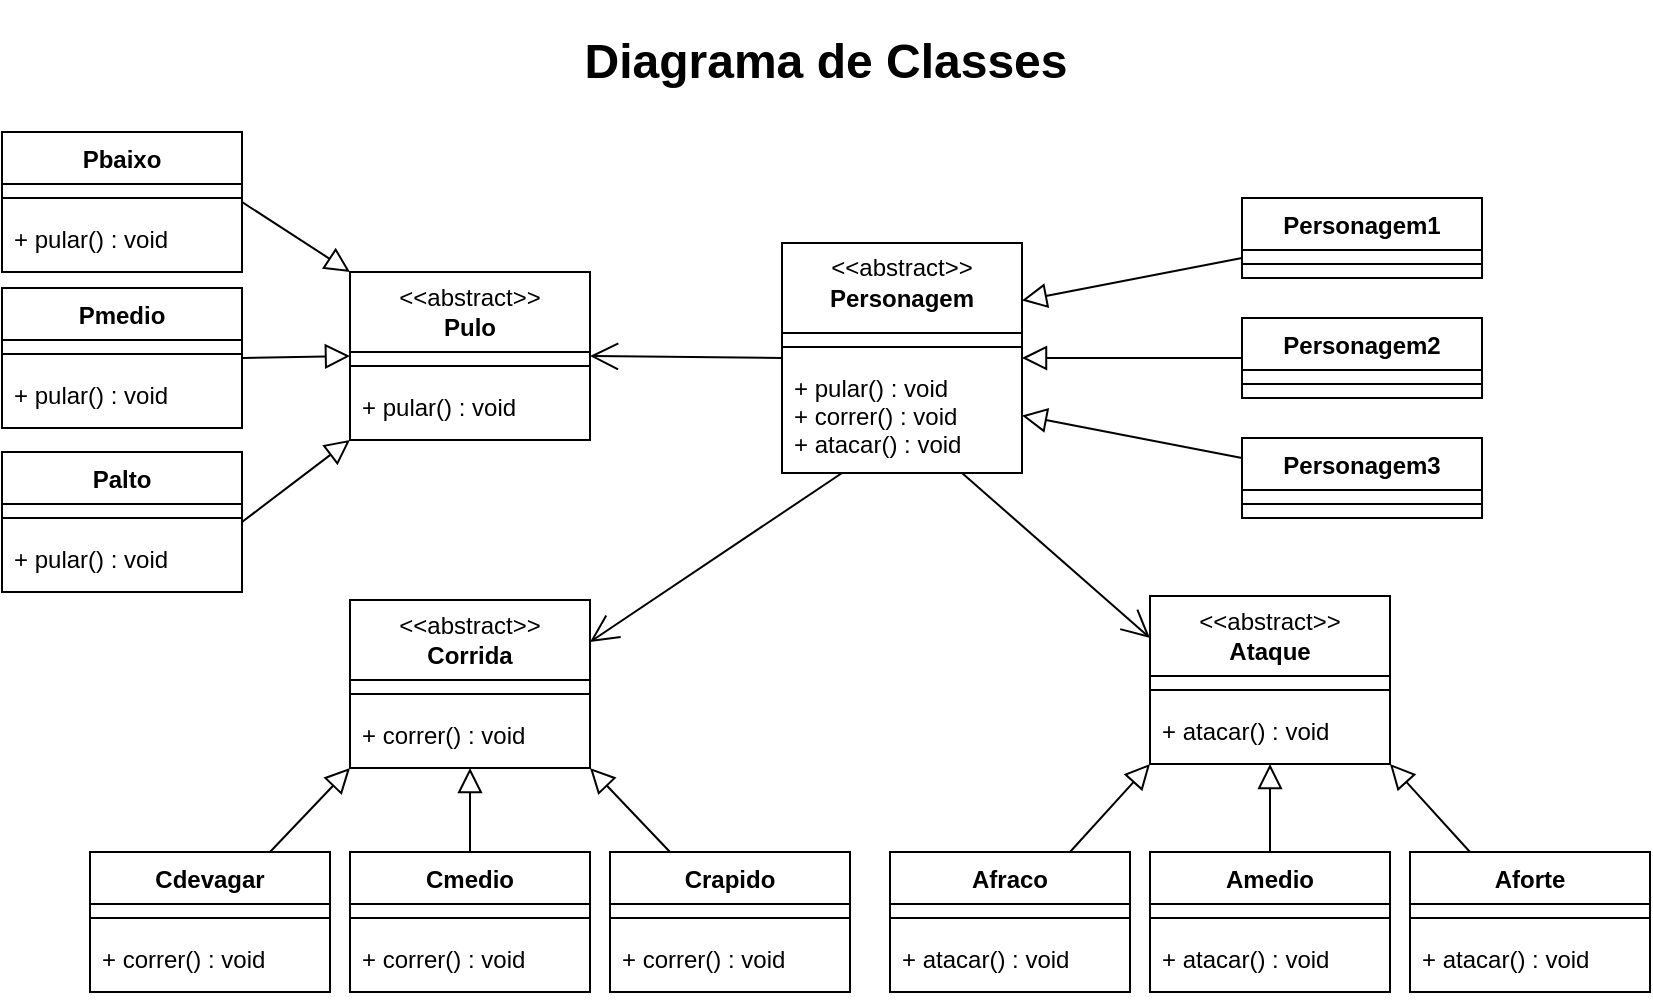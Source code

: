 <mxfile version="16.2.3" type="device"><diagram id="C5RBs43oDa-KdzZeNtuy" name="Page-1"><mxGraphModel dx="1185" dy="635" grid="1" gridSize="10" guides="1" tooltips="1" connect="1" arrows="1" fold="1" page="1" pageScale="1" pageWidth="827" pageHeight="1169" math="0" shadow="0"><root><mxCell id="WIyWlLk6GJQsqaUBKTNV-0"/><mxCell id="WIyWlLk6GJQsqaUBKTNV-1" parent="WIyWlLk6GJQsqaUBKTNV-0"/><mxCell id="zkfFHV4jXpPFQw0GAbJ--16" value="" style="endArrow=block;endSize=10;endFill=0;shadow=0;strokeWidth=1;rounded=0;elbow=vertical;exitX=1;exitY=0.5;exitDx=0;exitDy=0;entryX=0;entryY=0;entryDx=0;entryDy=0;" parent="WIyWlLk6GJQsqaUBKTNV-1" source="T775LNc2SnyI-xInwANA-18" target="T775LNc2SnyI-xInwANA-9" edge="1"><mxGeometry width="160" relative="1" as="geometry"><mxPoint x="290" y="650" as="sourcePoint"/><mxPoint x="180" y="110" as="targetPoint"/></mxGeometry></mxCell><mxCell id="T775LNc2SnyI-xInwANA-0" value="&#10;Personagem" style="swimlane;fontStyle=1;align=center;verticalAlign=top;childLayout=stackLayout;horizontal=1;startSize=45;horizontalStack=0;resizeParent=1;resizeParentMax=0;resizeLast=0;collapsible=1;marginBottom=0;" parent="WIyWlLk6GJQsqaUBKTNV-1" vertex="1"><mxGeometry x="392" y="125.5" width="120" height="115" as="geometry"><mxRectangle x="392" y="105" width="100" height="26" as="alternateBounds"/></mxGeometry></mxCell><mxCell id="T775LNc2SnyI-xInwANA-1" value="" style="line;strokeWidth=1;fillColor=none;align=left;verticalAlign=middle;spacingTop=-1;spacingLeft=3;spacingRight=3;rotatable=0;labelPosition=right;points=[];portConstraint=eastwest;" parent="T775LNc2SnyI-xInwANA-0" vertex="1"><mxGeometry y="45" width="120" height="14" as="geometry"/></mxCell><mxCell id="T775LNc2SnyI-xInwANA-2" value="+ pular() : void&#10;+ correr() : void&#10;+ atacar() : void" style="text;strokeColor=none;fillColor=none;align=left;verticalAlign=top;spacingLeft=4;spacingRight=4;overflow=hidden;rotatable=0;points=[[0,0.5],[1,0.5]];portConstraint=eastwest;" parent="T775LNc2SnyI-xInwANA-0" vertex="1"><mxGeometry y="59" width="120" height="56" as="geometry"/></mxCell><mxCell id="T775LNc2SnyI-xInwANA-3" value="Personagem1" style="swimlane;fontStyle=1;align=center;verticalAlign=top;childLayout=stackLayout;horizontal=1;startSize=26;horizontalStack=0;resizeParent=1;resizeParentMax=0;resizeLast=0;collapsible=1;marginBottom=0;" parent="WIyWlLk6GJQsqaUBKTNV-1" vertex="1"><mxGeometry x="622" y="103" width="120" height="40" as="geometry"/></mxCell><mxCell id="T775LNc2SnyI-xInwANA-4" value="" style="line;strokeWidth=1;fillColor=none;align=left;verticalAlign=middle;spacingTop=-1;spacingLeft=3;spacingRight=3;rotatable=0;labelPosition=right;points=[];portConstraint=eastwest;" parent="T775LNc2SnyI-xInwANA-3" vertex="1"><mxGeometry y="26" width="120" height="14" as="geometry"/></mxCell><mxCell id="T775LNc2SnyI-xInwANA-5" value="Personagem2" style="swimlane;fontStyle=1;align=center;verticalAlign=top;childLayout=stackLayout;horizontal=1;startSize=26;horizontalStack=0;resizeParent=1;resizeParentMax=0;resizeLast=0;collapsible=1;marginBottom=0;" parent="WIyWlLk6GJQsqaUBKTNV-1" vertex="1"><mxGeometry x="622" y="163" width="120" height="40" as="geometry"/></mxCell><mxCell id="T775LNc2SnyI-xInwANA-6" value="" style="line;strokeWidth=1;fillColor=none;align=left;verticalAlign=middle;spacingTop=-1;spacingLeft=3;spacingRight=3;rotatable=0;labelPosition=right;points=[];portConstraint=eastwest;" parent="T775LNc2SnyI-xInwANA-5" vertex="1"><mxGeometry y="26" width="120" height="14" as="geometry"/></mxCell><mxCell id="T775LNc2SnyI-xInwANA-7" value="Personagem3" style="swimlane;fontStyle=1;align=center;verticalAlign=top;childLayout=stackLayout;horizontal=1;startSize=26;horizontalStack=0;resizeParent=1;resizeParentMax=0;resizeLast=0;collapsible=1;marginBottom=0;" parent="WIyWlLk6GJQsqaUBKTNV-1" vertex="1"><mxGeometry x="622" y="223" width="120" height="40" as="geometry"><mxRectangle x="290" y="260" width="110" height="26" as="alternateBounds"/></mxGeometry></mxCell><mxCell id="T775LNc2SnyI-xInwANA-8" value="" style="line;strokeWidth=1;fillColor=none;align=left;verticalAlign=middle;spacingTop=-1;spacingLeft=3;spacingRight=3;rotatable=0;labelPosition=right;points=[];portConstraint=eastwest;" parent="T775LNc2SnyI-xInwANA-7" vertex="1"><mxGeometry y="26" width="120" height="14" as="geometry"/></mxCell><mxCell id="T775LNc2SnyI-xInwANA-9" value="&#10;Pulo" style="swimlane;fontStyle=1;align=center;verticalAlign=top;childLayout=stackLayout;horizontal=1;startSize=40;horizontalStack=0;resizeParent=1;resizeParentMax=0;resizeLast=0;collapsible=1;marginBottom=0;" parent="WIyWlLk6GJQsqaUBKTNV-1" vertex="1"><mxGeometry x="176" y="140" width="120" height="84" as="geometry"><mxRectangle x="172" y="120" width="60" height="30" as="alternateBounds"/></mxGeometry></mxCell><mxCell id="T775LNc2SnyI-xInwANA-10" value="" style="line;strokeWidth=1;fillColor=none;align=left;verticalAlign=middle;spacingTop=-1;spacingLeft=3;spacingRight=3;rotatable=0;labelPosition=right;points=[];portConstraint=eastwest;" parent="T775LNc2SnyI-xInwANA-9" vertex="1"><mxGeometry y="40" width="120" height="14" as="geometry"/></mxCell><mxCell id="T775LNc2SnyI-xInwANA-11" value="+ pular() : void" style="text;strokeColor=none;fillColor=none;align=left;verticalAlign=top;spacingLeft=4;spacingRight=4;overflow=hidden;rotatable=0;points=[[0,0.5],[1,0.5]];portConstraint=eastwest;" parent="T775LNc2SnyI-xInwANA-9" vertex="1"><mxGeometry y="54" width="120" height="30" as="geometry"/></mxCell><mxCell id="T775LNc2SnyI-xInwANA-12" value="&#10;Corrida" style="swimlane;fontStyle=1;align=center;verticalAlign=top;childLayout=stackLayout;horizontal=1;startSize=40;horizontalStack=0;resizeParent=1;resizeParentMax=0;resizeLast=0;collapsible=1;marginBottom=0;" parent="WIyWlLk6GJQsqaUBKTNV-1" vertex="1"><mxGeometry x="176" y="304" width="120" height="84" as="geometry"><mxRectangle x="176" y="280" width="70" height="26" as="alternateBounds"/></mxGeometry></mxCell><mxCell id="T775LNc2SnyI-xInwANA-13" value="" style="line;strokeWidth=1;fillColor=none;align=left;verticalAlign=middle;spacingTop=-1;spacingLeft=3;spacingRight=3;rotatable=0;labelPosition=right;points=[];portConstraint=eastwest;" parent="T775LNc2SnyI-xInwANA-12" vertex="1"><mxGeometry y="40" width="120" height="14" as="geometry"/></mxCell><mxCell id="T775LNc2SnyI-xInwANA-14" value="+ correr() : void" style="text;strokeColor=none;fillColor=none;align=left;verticalAlign=top;spacingLeft=4;spacingRight=4;overflow=hidden;rotatable=0;points=[[0,0.5],[1,0.5]];portConstraint=eastwest;" parent="T775LNc2SnyI-xInwANA-12" vertex="1"><mxGeometry y="54" width="120" height="30" as="geometry"/></mxCell><mxCell id="T775LNc2SnyI-xInwANA-15" value="&#10;Ataque" style="swimlane;fontStyle=1;align=center;verticalAlign=top;childLayout=stackLayout;horizontal=1;startSize=40;horizontalStack=0;resizeParent=1;resizeParentMax=0;resizeLast=0;collapsible=1;marginBottom=0;" parent="WIyWlLk6GJQsqaUBKTNV-1" vertex="1"><mxGeometry x="576" y="302" width="120" height="84" as="geometry"><mxRectangle x="576" y="280" width="70" height="26" as="alternateBounds"/></mxGeometry></mxCell><mxCell id="T775LNc2SnyI-xInwANA-16" value="" style="line;strokeWidth=1;fillColor=none;align=left;verticalAlign=middle;spacingTop=-1;spacingLeft=3;spacingRight=3;rotatable=0;labelPosition=right;points=[];portConstraint=eastwest;" parent="T775LNc2SnyI-xInwANA-15" vertex="1"><mxGeometry y="40" width="120" height="14" as="geometry"/></mxCell><mxCell id="T775LNc2SnyI-xInwANA-17" value="+ atacar() : void" style="text;strokeColor=none;fillColor=none;align=left;verticalAlign=top;spacingLeft=4;spacingRight=4;overflow=hidden;rotatable=0;points=[[0,0.5],[1,0.5]];portConstraint=eastwest;" parent="T775LNc2SnyI-xInwANA-15" vertex="1"><mxGeometry y="54" width="120" height="30" as="geometry"/></mxCell><mxCell id="T775LNc2SnyI-xInwANA-18" value="Pbaixo" style="swimlane;fontStyle=1;align=center;verticalAlign=top;childLayout=stackLayout;horizontal=1;startSize=26;horizontalStack=0;resizeParent=1;resizeParentMax=0;resizeLast=0;collapsible=1;marginBottom=0;" parent="WIyWlLk6GJQsqaUBKTNV-1" vertex="1"><mxGeometry x="2" y="70" width="120" height="70" as="geometry"/></mxCell><mxCell id="T775LNc2SnyI-xInwANA-19" value="" style="line;strokeWidth=1;fillColor=none;align=left;verticalAlign=middle;spacingTop=-1;spacingLeft=3;spacingRight=3;rotatable=0;labelPosition=right;points=[];portConstraint=eastwest;" parent="T775LNc2SnyI-xInwANA-18" vertex="1"><mxGeometry y="26" width="120" height="14" as="geometry"/></mxCell><mxCell id="T775LNc2SnyI-xInwANA-20" value="+ pular() : void" style="text;strokeColor=none;fillColor=none;align=left;verticalAlign=top;spacingLeft=4;spacingRight=4;overflow=hidden;rotatable=0;points=[[0,0.5],[1,0.5]];portConstraint=eastwest;" parent="T775LNc2SnyI-xInwANA-18" vertex="1"><mxGeometry y="40" width="120" height="30" as="geometry"/></mxCell><mxCell id="T775LNc2SnyI-xInwANA-21" value="Cdevagar" style="swimlane;fontStyle=1;align=center;verticalAlign=top;childLayout=stackLayout;horizontal=1;startSize=26;horizontalStack=0;resizeParent=1;resizeParentMax=0;resizeLast=0;collapsible=1;marginBottom=0;" parent="WIyWlLk6GJQsqaUBKTNV-1" vertex="1"><mxGeometry x="46" y="430" width="120" height="70" as="geometry"/></mxCell><mxCell id="T775LNc2SnyI-xInwANA-22" value="" style="line;strokeWidth=1;fillColor=none;align=left;verticalAlign=middle;spacingTop=-1;spacingLeft=3;spacingRight=3;rotatable=0;labelPosition=right;points=[];portConstraint=eastwest;" parent="T775LNc2SnyI-xInwANA-21" vertex="1"><mxGeometry y="26" width="120" height="14" as="geometry"/></mxCell><mxCell id="T775LNc2SnyI-xInwANA-23" value="+ correr() : void" style="text;strokeColor=none;fillColor=none;align=left;verticalAlign=top;spacingLeft=4;spacingRight=4;overflow=hidden;rotatable=0;points=[[0,0.5],[1,0.5]];portConstraint=eastwest;" parent="T775LNc2SnyI-xInwANA-21" vertex="1"><mxGeometry y="40" width="120" height="30" as="geometry"/></mxCell><mxCell id="T775LNc2SnyI-xInwANA-24" value="Cmedio" style="swimlane;fontStyle=1;align=center;verticalAlign=top;childLayout=stackLayout;horizontal=1;startSize=26;horizontalStack=0;resizeParent=1;resizeParentMax=0;resizeLast=0;collapsible=1;marginBottom=0;" parent="WIyWlLk6GJQsqaUBKTNV-1" vertex="1"><mxGeometry x="176" y="430" width="120" height="70" as="geometry"/></mxCell><mxCell id="T775LNc2SnyI-xInwANA-25" value="" style="line;strokeWidth=1;fillColor=none;align=left;verticalAlign=middle;spacingTop=-1;spacingLeft=3;spacingRight=3;rotatable=0;labelPosition=right;points=[];portConstraint=eastwest;" parent="T775LNc2SnyI-xInwANA-24" vertex="1"><mxGeometry y="26" width="120" height="14" as="geometry"/></mxCell><mxCell id="T775LNc2SnyI-xInwANA-26" value="+ correr() : void" style="text;strokeColor=none;fillColor=none;align=left;verticalAlign=top;spacingLeft=4;spacingRight=4;overflow=hidden;rotatable=0;points=[[0,0.5],[1,0.5]];portConstraint=eastwest;" parent="T775LNc2SnyI-xInwANA-24" vertex="1"><mxGeometry y="40" width="120" height="30" as="geometry"/></mxCell><mxCell id="T775LNc2SnyI-xInwANA-27" value="Crapido" style="swimlane;fontStyle=1;align=center;verticalAlign=top;childLayout=stackLayout;horizontal=1;startSize=26;horizontalStack=0;resizeParent=1;resizeParentMax=0;resizeLast=0;collapsible=1;marginBottom=0;" parent="WIyWlLk6GJQsqaUBKTNV-1" vertex="1"><mxGeometry x="306" y="430" width="120" height="70" as="geometry"/></mxCell><mxCell id="T775LNc2SnyI-xInwANA-28" value="" style="line;strokeWidth=1;fillColor=none;align=left;verticalAlign=middle;spacingTop=-1;spacingLeft=3;spacingRight=3;rotatable=0;labelPosition=right;points=[];portConstraint=eastwest;" parent="T775LNc2SnyI-xInwANA-27" vertex="1"><mxGeometry y="26" width="120" height="14" as="geometry"/></mxCell><mxCell id="T775LNc2SnyI-xInwANA-29" value="+ correr() : void" style="text;strokeColor=none;fillColor=none;align=left;verticalAlign=top;spacingLeft=4;spacingRight=4;overflow=hidden;rotatable=0;points=[[0,0.5],[1,0.5]];portConstraint=eastwest;" parent="T775LNc2SnyI-xInwANA-27" vertex="1"><mxGeometry y="40" width="120" height="30" as="geometry"/></mxCell><mxCell id="T775LNc2SnyI-xInwANA-30" value="Afraco" style="swimlane;fontStyle=1;align=center;verticalAlign=top;childLayout=stackLayout;horizontal=1;startSize=26;horizontalStack=0;resizeParent=1;resizeParentMax=0;resizeLast=0;collapsible=1;marginBottom=0;" parent="WIyWlLk6GJQsqaUBKTNV-1" vertex="1"><mxGeometry x="446" y="430" width="120" height="70" as="geometry"/></mxCell><mxCell id="T775LNc2SnyI-xInwANA-31" value="" style="line;strokeWidth=1;fillColor=none;align=left;verticalAlign=middle;spacingTop=-1;spacingLeft=3;spacingRight=3;rotatable=0;labelPosition=right;points=[];portConstraint=eastwest;" parent="T775LNc2SnyI-xInwANA-30" vertex="1"><mxGeometry y="26" width="120" height="14" as="geometry"/></mxCell><mxCell id="T775LNc2SnyI-xInwANA-32" value="+ atacar() : void" style="text;strokeColor=none;fillColor=none;align=left;verticalAlign=top;spacingLeft=4;spacingRight=4;overflow=hidden;rotatable=0;points=[[0,0.5],[1,0.5]];portConstraint=eastwest;" parent="T775LNc2SnyI-xInwANA-30" vertex="1"><mxGeometry y="40" width="120" height="30" as="geometry"/></mxCell><mxCell id="T775LNc2SnyI-xInwANA-33" value="Amedio" style="swimlane;fontStyle=1;align=center;verticalAlign=top;childLayout=stackLayout;horizontal=1;startSize=26;horizontalStack=0;resizeParent=1;resizeParentMax=0;resizeLast=0;collapsible=1;marginBottom=0;" parent="WIyWlLk6GJQsqaUBKTNV-1" vertex="1"><mxGeometry x="576" y="430" width="120" height="70" as="geometry"/></mxCell><mxCell id="T775LNc2SnyI-xInwANA-34" value="" style="line;strokeWidth=1;fillColor=none;align=left;verticalAlign=middle;spacingTop=-1;spacingLeft=3;spacingRight=3;rotatable=0;labelPosition=right;points=[];portConstraint=eastwest;" parent="T775LNc2SnyI-xInwANA-33" vertex="1"><mxGeometry y="26" width="120" height="14" as="geometry"/></mxCell><mxCell id="T775LNc2SnyI-xInwANA-35" value="+ atacar() : void" style="text;strokeColor=none;fillColor=none;align=left;verticalAlign=top;spacingLeft=4;spacingRight=4;overflow=hidden;rotatable=0;points=[[0,0.5],[1,0.5]];portConstraint=eastwest;" parent="T775LNc2SnyI-xInwANA-33" vertex="1"><mxGeometry y="40" width="120" height="30" as="geometry"/></mxCell><mxCell id="T775LNc2SnyI-xInwANA-36" value="Aforte" style="swimlane;fontStyle=1;align=center;verticalAlign=top;childLayout=stackLayout;horizontal=1;startSize=26;horizontalStack=0;resizeParent=1;resizeParentMax=0;resizeLast=0;collapsible=1;marginBottom=0;" parent="WIyWlLk6GJQsqaUBKTNV-1" vertex="1"><mxGeometry x="706" y="430" width="120" height="70" as="geometry"/></mxCell><mxCell id="T775LNc2SnyI-xInwANA-37" value="" style="line;strokeWidth=1;fillColor=none;align=left;verticalAlign=middle;spacingTop=-1;spacingLeft=3;spacingRight=3;rotatable=0;labelPosition=right;points=[];portConstraint=eastwest;" parent="T775LNc2SnyI-xInwANA-36" vertex="1"><mxGeometry y="26" width="120" height="14" as="geometry"/></mxCell><mxCell id="T775LNc2SnyI-xInwANA-38" value="+ atacar() : void" style="text;strokeColor=none;fillColor=none;align=left;verticalAlign=top;spacingLeft=4;spacingRight=4;overflow=hidden;rotatable=0;points=[[0,0.5],[1,0.5]];portConstraint=eastwest;" parent="T775LNc2SnyI-xInwANA-36" vertex="1"><mxGeometry y="40" width="120" height="30" as="geometry"/></mxCell><mxCell id="T775LNc2SnyI-xInwANA-39" value="Pmedio" style="swimlane;fontStyle=1;align=center;verticalAlign=top;childLayout=stackLayout;horizontal=1;startSize=26;horizontalStack=0;resizeParent=1;resizeParentMax=0;resizeLast=0;collapsible=1;marginBottom=0;" parent="WIyWlLk6GJQsqaUBKTNV-1" vertex="1"><mxGeometry x="2" y="148" width="120" height="70" as="geometry"/></mxCell><mxCell id="T775LNc2SnyI-xInwANA-40" value="" style="line;strokeWidth=1;fillColor=none;align=left;verticalAlign=middle;spacingTop=-1;spacingLeft=3;spacingRight=3;rotatable=0;labelPosition=right;points=[];portConstraint=eastwest;" parent="T775LNc2SnyI-xInwANA-39" vertex="1"><mxGeometry y="26" width="120" height="14" as="geometry"/></mxCell><mxCell id="T775LNc2SnyI-xInwANA-41" value="+ pular() : void" style="text;strokeColor=none;fillColor=none;align=left;verticalAlign=top;spacingLeft=4;spacingRight=4;overflow=hidden;rotatable=0;points=[[0,0.5],[1,0.5]];portConstraint=eastwest;" parent="T775LNc2SnyI-xInwANA-39" vertex="1"><mxGeometry y="40" width="120" height="30" as="geometry"/></mxCell><mxCell id="T775LNc2SnyI-xInwANA-42" value="Palto" style="swimlane;fontStyle=1;align=center;verticalAlign=top;childLayout=stackLayout;horizontal=1;startSize=26;horizontalStack=0;resizeParent=1;resizeParentMax=0;resizeLast=0;collapsible=1;marginBottom=0;" parent="WIyWlLk6GJQsqaUBKTNV-1" vertex="1"><mxGeometry x="2" y="230" width="120" height="70" as="geometry"/></mxCell><mxCell id="T775LNc2SnyI-xInwANA-43" value="" style="line;strokeWidth=1;fillColor=none;align=left;verticalAlign=middle;spacingTop=-1;spacingLeft=3;spacingRight=3;rotatable=0;labelPosition=right;points=[];portConstraint=eastwest;" parent="T775LNc2SnyI-xInwANA-42" vertex="1"><mxGeometry y="26" width="120" height="14" as="geometry"/></mxCell><mxCell id="T775LNc2SnyI-xInwANA-44" value="+ pular() : void" style="text;strokeColor=none;fillColor=none;align=left;verticalAlign=top;spacingLeft=4;spacingRight=4;overflow=hidden;rotatable=0;points=[[0,0.5],[1,0.5]];portConstraint=eastwest;" parent="T775LNc2SnyI-xInwANA-42" vertex="1"><mxGeometry y="40" width="120" height="30" as="geometry"/></mxCell><mxCell id="T775LNc2SnyI-xInwANA-46" value="" style="endArrow=block;endSize=10;endFill=0;shadow=0;strokeWidth=1;rounded=0;elbow=vertical;exitX=1;exitY=0.5;exitDx=0;exitDy=0;entryX=0;entryY=0.5;entryDx=0;entryDy=0;" parent="WIyWlLk6GJQsqaUBKTNV-1" source="T775LNc2SnyI-xInwANA-39" target="T775LNc2SnyI-xInwANA-9" edge="1"><mxGeometry width="160" relative="1" as="geometry"><mxPoint x="132" y="115" as="sourcePoint"/><mxPoint x="150" y="170" as="targetPoint"/></mxGeometry></mxCell><mxCell id="T775LNc2SnyI-xInwANA-47" value="" style="endArrow=block;endSize=10;endFill=0;shadow=0;strokeWidth=1;rounded=0;elbow=vertical;exitX=1;exitY=0.5;exitDx=0;exitDy=0;entryX=0;entryY=1;entryDx=0;entryDy=0;" parent="WIyWlLk6GJQsqaUBKTNV-1" target="T775LNc2SnyI-xInwANA-9" edge="1"><mxGeometry width="160" relative="1" as="geometry"><mxPoint x="122" y="265" as="sourcePoint"/><mxPoint x="170" y="230" as="targetPoint"/></mxGeometry></mxCell><mxCell id="T775LNc2SnyI-xInwANA-48" value="" style="endArrow=block;endSize=10;endFill=0;shadow=0;strokeWidth=1;rounded=0;elbow=vertical;exitX=0.75;exitY=0;exitDx=0;exitDy=0;entryX=0;entryY=1;entryDx=0;entryDy=0;" parent="WIyWlLk6GJQsqaUBKTNV-1" source="T775LNc2SnyI-xInwANA-21" target="T775LNc2SnyI-xInwANA-12" edge="1"><mxGeometry width="160" relative="1" as="geometry"><mxPoint x="122" y="407" as="sourcePoint"/><mxPoint x="172" y="360" as="targetPoint"/></mxGeometry></mxCell><mxCell id="T775LNc2SnyI-xInwANA-49" value="" style="endArrow=block;endSize=10;endFill=0;shadow=0;strokeWidth=1;rounded=0;elbow=vertical;exitX=0.5;exitY=0;exitDx=0;exitDy=0;entryX=0.5;entryY=1;entryDx=0;entryDy=0;" parent="WIyWlLk6GJQsqaUBKTNV-1" source="T775LNc2SnyI-xInwANA-24" target="T775LNc2SnyI-xInwANA-12" edge="1"><mxGeometry width="160" relative="1" as="geometry"><mxPoint x="207" y="397" as="sourcePoint"/><mxPoint x="257" y="350" as="targetPoint"/></mxGeometry></mxCell><mxCell id="T775LNc2SnyI-xInwANA-50" value="" style="endArrow=block;endSize=10;endFill=0;shadow=0;strokeWidth=1;rounded=0;elbow=vertical;exitX=0.25;exitY=0;exitDx=0;exitDy=0;entryX=1;entryY=1;entryDx=0;entryDy=0;" parent="WIyWlLk6GJQsqaUBKTNV-1" source="T775LNc2SnyI-xInwANA-27" target="T775LNc2SnyI-xInwANA-12" edge="1"><mxGeometry width="160" relative="1" as="geometry"><mxPoint x="315" y="430" as="sourcePoint"/><mxPoint x="290" y="336" as="targetPoint"/></mxGeometry></mxCell><mxCell id="T775LNc2SnyI-xInwANA-51" value="" style="endArrow=block;endSize=10;endFill=0;shadow=0;strokeWidth=1;rounded=0;elbow=vertical;exitX=0.75;exitY=0;exitDx=0;exitDy=0;entryX=0;entryY=1;entryDx=0;entryDy=0;" parent="WIyWlLk6GJQsqaUBKTNV-1" source="T775LNc2SnyI-xInwANA-30" target="T775LNc2SnyI-xInwANA-15" edge="1"><mxGeometry width="160" relative="1" as="geometry"><mxPoint x="566" y="420" as="sourcePoint"/><mxPoint x="526" y="370" as="targetPoint"/></mxGeometry></mxCell><mxCell id="T775LNc2SnyI-xInwANA-52" value="" style="endArrow=block;endSize=10;endFill=0;shadow=0;strokeWidth=1;rounded=0;elbow=vertical;exitX=0.5;exitY=0;exitDx=0;exitDy=0;entryX=0.5;entryY=1;entryDx=0;entryDy=0;" parent="WIyWlLk6GJQsqaUBKTNV-1" source="T775LNc2SnyI-xInwANA-33" target="T775LNc2SnyI-xInwANA-15" edge="1"><mxGeometry width="160" relative="1" as="geometry"><mxPoint x="546" y="440" as="sourcePoint"/><mxPoint x="586.0" y="346" as="targetPoint"/></mxGeometry></mxCell><mxCell id="T775LNc2SnyI-xInwANA-53" value="" style="endArrow=block;endSize=10;endFill=0;shadow=0;strokeWidth=1;rounded=0;elbow=vertical;entryX=1;entryY=1;entryDx=0;entryDy=0;exitX=0.25;exitY=0;exitDx=0;exitDy=0;" parent="WIyWlLk6GJQsqaUBKTNV-1" source="T775LNc2SnyI-xInwANA-36" target="T775LNc2SnyI-xInwANA-15" edge="1"><mxGeometry width="160" relative="1" as="geometry"><mxPoint x="722" y="410" as="sourcePoint"/><mxPoint x="598.0" y="356" as="targetPoint"/></mxGeometry></mxCell><mxCell id="T775LNc2SnyI-xInwANA-54" value="" style="endArrow=block;endSize=10;endFill=0;shadow=0;strokeWidth=1;rounded=0;elbow=vertical;exitX=0;exitY=0.75;exitDx=0;exitDy=0;entryX=1;entryY=0.25;entryDx=0;entryDy=0;" parent="WIyWlLk6GJQsqaUBKTNV-1" source="T775LNc2SnyI-xInwANA-3" target="T775LNc2SnyI-xInwANA-0" edge="1"><mxGeometry width="160" relative="1" as="geometry"><mxPoint x="550" y="214" as="sourcePoint"/><mxPoint x="540" y="150" as="targetPoint"/></mxGeometry></mxCell><mxCell id="T775LNc2SnyI-xInwANA-55" value="" style="endArrow=block;endSize=10;endFill=0;shadow=0;strokeWidth=1;rounded=0;elbow=vertical;exitX=0;exitY=0.5;exitDx=0;exitDy=0;entryX=1;entryY=0.5;entryDx=0;entryDy=0;" parent="WIyWlLk6GJQsqaUBKTNV-1" source="T775LNc2SnyI-xInwANA-5" target="T775LNc2SnyI-xInwANA-0" edge="1"><mxGeometry width="160" relative="1" as="geometry"><mxPoint x="632" y="143" as="sourcePoint"/><mxPoint x="502" y="159.5" as="targetPoint"/></mxGeometry></mxCell><mxCell id="T775LNc2SnyI-xInwANA-56" value="" style="endArrow=block;endSize=10;endFill=0;shadow=0;strokeWidth=1;rounded=0;elbow=vertical;exitX=0;exitY=0.25;exitDx=0;exitDy=0;entryX=1;entryY=0.75;entryDx=0;entryDy=0;" parent="WIyWlLk6GJQsqaUBKTNV-1" source="T775LNc2SnyI-xInwANA-7" target="T775LNc2SnyI-xInwANA-0" edge="1"><mxGeometry width="160" relative="1" as="geometry"><mxPoint x="642" y="153" as="sourcePoint"/><mxPoint x="512" y="169.5" as="targetPoint"/></mxGeometry></mxCell><mxCell id="T775LNc2SnyI-xInwANA-57" value="" style="endArrow=open;endFill=1;endSize=12;html=1;rounded=0;entryX=1;entryY=0.5;entryDx=0;entryDy=0;exitX=0;exitY=0.5;exitDx=0;exitDy=0;" parent="WIyWlLk6GJQsqaUBKTNV-1" source="T775LNc2SnyI-xInwANA-0" target="T775LNc2SnyI-xInwANA-9" edge="1"><mxGeometry width="160" relative="1" as="geometry"><mxPoint x="340" y="130" as="sourcePoint"/><mxPoint x="320" y="180" as="targetPoint"/></mxGeometry></mxCell><mxCell id="T775LNc2SnyI-xInwANA-58" value="" style="endArrow=open;endFill=1;endSize=12;html=1;rounded=0;entryX=1;entryY=0.25;entryDx=0;entryDy=0;exitX=0.25;exitY=1;exitDx=0;exitDy=0;" parent="WIyWlLk6GJQsqaUBKTNV-1" source="T775LNc2SnyI-xInwANA-0" target="T775LNc2SnyI-xInwANA-12" edge="1"><mxGeometry width="160" relative="1" as="geometry"><mxPoint x="402" y="193" as="sourcePoint"/><mxPoint x="302" y="193" as="targetPoint"/></mxGeometry></mxCell><mxCell id="T775LNc2SnyI-xInwANA-59" value="" style="endArrow=open;endFill=1;endSize=12;html=1;rounded=0;entryX=0;entryY=0.25;entryDx=0;entryDy=0;exitX=0.75;exitY=1;exitDx=0;exitDy=0;" parent="WIyWlLk6GJQsqaUBKTNV-1" source="T775LNc2SnyI-xInwANA-0" target="T775LNc2SnyI-xInwANA-15" edge="1"><mxGeometry width="160" relative="1" as="geometry"><mxPoint x="427" y="171" as="sourcePoint"/><mxPoint x="306" y="337.5" as="targetPoint"/></mxGeometry></mxCell><mxCell id="T775LNc2SnyI-xInwANA-60" value="&amp;lt;&amp;lt;abstract&amp;gt;&amp;gt;" style="text;html=1;strokeColor=none;fillColor=none;align=center;verticalAlign=middle;whiteSpace=wrap;rounded=0;" parent="WIyWlLk6GJQsqaUBKTNV-1" vertex="1"><mxGeometry x="176" y="138" width="120" height="30" as="geometry"/></mxCell><mxCell id="T775LNc2SnyI-xInwANA-61" value="&amp;lt;&amp;lt;abstract&amp;gt;&amp;gt;" style="text;html=1;strokeColor=none;fillColor=none;align=center;verticalAlign=middle;whiteSpace=wrap;rounded=0;" parent="WIyWlLk6GJQsqaUBKTNV-1" vertex="1"><mxGeometry x="176" y="302" width="120" height="30" as="geometry"/></mxCell><mxCell id="T775LNc2SnyI-xInwANA-62" value="&amp;lt;&amp;lt;abstract&amp;gt;&amp;gt;" style="text;html=1;strokeColor=none;fillColor=none;align=center;verticalAlign=middle;whiteSpace=wrap;rounded=0;" parent="WIyWlLk6GJQsqaUBKTNV-1" vertex="1"><mxGeometry x="576" y="300" width="120" height="30" as="geometry"/></mxCell><mxCell id="T775LNc2SnyI-xInwANA-64" value="&lt;h1&gt;Diagrama de Classes&lt;/h1&gt;" style="text;html=1;strokeColor=none;fillColor=none;align=center;verticalAlign=middle;whiteSpace=wrap;rounded=0;" parent="WIyWlLk6GJQsqaUBKTNV-1" vertex="1"><mxGeometry x="267" y="20" width="294" height="30" as="geometry"/></mxCell><mxCell id="RKjgL8g0brIeVzk_o5ZJ-0" value="&amp;lt;&amp;lt;abstract&amp;gt;&amp;gt;" style="text;html=1;strokeColor=none;fillColor=none;align=center;verticalAlign=middle;whiteSpace=wrap;rounded=0;" vertex="1" parent="WIyWlLk6GJQsqaUBKTNV-1"><mxGeometry x="392" y="123" width="120" height="30" as="geometry"/></mxCell></root></mxGraphModel></diagram></mxfile>